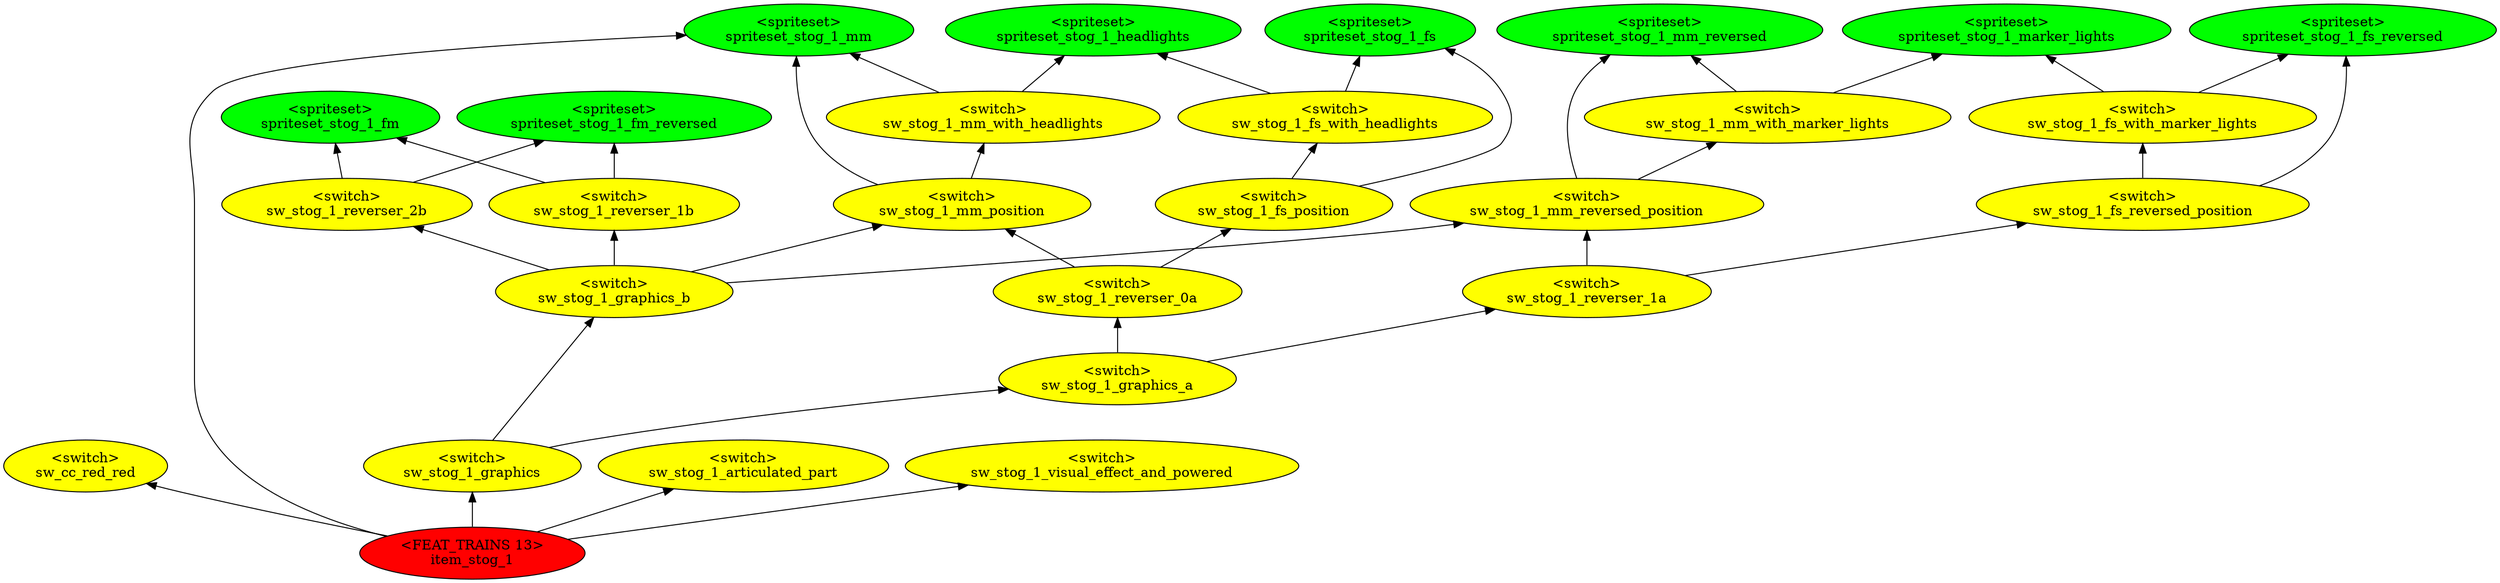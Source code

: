 digraph {
rankdir="BT"
sw_cc_red_red [fillcolor=yellow style="filled" label="<switch>\nsw_cc_red_red"]
spriteset_stog_1_headlights [fillcolor=green style="filled" label="<spriteset>\nspriteset_stog_1_headlights"]
spriteset_stog_1_marker_lights [fillcolor=green style="filled" label="<spriteset>\nspriteset_stog_1_marker_lights"]
spriteset_stog_1_mm [fillcolor=green style="filled" label="<spriteset>\nspriteset_stog_1_mm"]
spriteset_stog_1_mm_reversed [fillcolor=green style="filled" label="<spriteset>\nspriteset_stog_1_mm_reversed"]
spriteset_stog_1_fs [fillcolor=green style="filled" label="<spriteset>\nspriteset_stog_1_fs"]
spriteset_stog_1_fs_reversed [fillcolor=green style="filled" label="<spriteset>\nspriteset_stog_1_fs_reversed"]
spriteset_stog_1_fm [fillcolor=green style="filled" label="<spriteset>\nspriteset_stog_1_fm"]
spriteset_stog_1_fm_reversed [fillcolor=green style="filled" label="<spriteset>\nspriteset_stog_1_fm_reversed"]
sw_stog_1_mm_with_headlights [fillcolor=yellow style="filled" label="<switch>\nsw_stog_1_mm_with_headlights"]
sw_stog_1_mm_position [fillcolor=yellow style="filled" label="<switch>\nsw_stog_1_mm_position"]
sw_stog_1_mm_with_marker_lights [fillcolor=yellow style="filled" label="<switch>\nsw_stog_1_mm_with_marker_lights"]
sw_stog_1_mm_reversed_position [fillcolor=yellow style="filled" label="<switch>\nsw_stog_1_mm_reversed_position"]
sw_stog_1_fs_with_headlights [fillcolor=yellow style="filled" label="<switch>\nsw_stog_1_fs_with_headlights"]
sw_stog_1_fs_position [fillcolor=yellow style="filled" label="<switch>\nsw_stog_1_fs_position"]
sw_stog_1_fs_with_marker_lights [fillcolor=yellow style="filled" label="<switch>\nsw_stog_1_fs_with_marker_lights"]
sw_stog_1_fs_reversed_position [fillcolor=yellow style="filled" label="<switch>\nsw_stog_1_fs_reversed_position"]
sw_stog_1_reverser_0a [fillcolor=yellow style="filled" label="<switch>\nsw_stog_1_reverser_0a"]
sw_stog_1_reverser_1a [fillcolor=yellow style="filled" label="<switch>\nsw_stog_1_reverser_1a"]
sw_stog_1_reverser_1b [fillcolor=yellow style="filled" label="<switch>\nsw_stog_1_reverser_1b"]
sw_stog_1_reverser_2b [fillcolor=yellow style="filled" label="<switch>\nsw_stog_1_reverser_2b"]
sw_stog_1_graphics_a [fillcolor=yellow style="filled" label="<switch>\nsw_stog_1_graphics_a"]
sw_stog_1_graphics_b [fillcolor=yellow style="filled" label="<switch>\nsw_stog_1_graphics_b"]
sw_stog_1_graphics [fillcolor=yellow style="filled" label="<switch>\nsw_stog_1_graphics"]
sw_stog_1_articulated_part [fillcolor=yellow style="filled" label="<switch>\nsw_stog_1_articulated_part"]
sw_stog_1_visual_effect_and_powered [fillcolor=yellow style="filled" label="<switch>\nsw_stog_1_visual_effect_and_powered"]
item_stog_1 [fillcolor=red style="filled" label="<FEAT_TRAINS 13>\nitem_stog_1"]
sw_stog_1_reverser_2b->spriteset_stog_1_fm_reversed
sw_stog_1_fs_with_marker_lights->spriteset_stog_1_marker_lights
sw_stog_1_graphics_b->sw_stog_1_mm_position
item_stog_1->sw_cc_red_red
sw_stog_1_reverser_1a->sw_stog_1_fs_reversed_position
sw_stog_1_mm_position->spriteset_stog_1_mm
sw_stog_1_reverser_1b->spriteset_stog_1_fm
sw_stog_1_fs_with_marker_lights->spriteset_stog_1_fs_reversed
sw_stog_1_mm_with_headlights->spriteset_stog_1_mm
item_stog_1->spriteset_stog_1_mm
sw_stog_1_graphics_b->sw_stog_1_reverser_1b
sw_stog_1_reverser_0a->sw_stog_1_fs_position
sw_stog_1_reverser_1a->sw_stog_1_mm_reversed_position
sw_stog_1_reverser_1b->spriteset_stog_1_fm_reversed
sw_stog_1_graphics_a->sw_stog_1_reverser_0a
sw_stog_1_reverser_2b->spriteset_stog_1_fm
sw_stog_1_fs_reversed_position->sw_stog_1_fs_with_marker_lights
sw_stog_1_reverser_0a->sw_stog_1_mm_position
sw_stog_1_graphics_b->sw_stog_1_mm_reversed_position
item_stog_1->sw_stog_1_graphics
item_stog_1->sw_stog_1_visual_effect_and_powered
sw_stog_1_mm_reversed_position->spriteset_stog_1_mm_reversed
sw_stog_1_fs_position->sw_stog_1_fs_with_headlights
item_stog_1->sw_stog_1_articulated_part
sw_stog_1_fs_with_headlights->spriteset_stog_1_headlights
sw_stog_1_graphics_a->sw_stog_1_reverser_1a
sw_stog_1_mm_with_marker_lights->spriteset_stog_1_marker_lights
sw_stog_1_mm_reversed_position->sw_stog_1_mm_with_marker_lights
sw_stog_1_mm_with_headlights->spriteset_stog_1_headlights
sw_stog_1_fs_with_headlights->spriteset_stog_1_fs
sw_stog_1_mm_with_marker_lights->spriteset_stog_1_mm_reversed
sw_stog_1_graphics->sw_stog_1_graphics_a
sw_stog_1_graphics->sw_stog_1_graphics_b
sw_stog_1_graphics_b->sw_stog_1_reverser_2b
sw_stog_1_fs_reversed_position->spriteset_stog_1_fs_reversed
sw_stog_1_mm_position->sw_stog_1_mm_with_headlights
sw_stog_1_fs_position->spriteset_stog_1_fs
}
